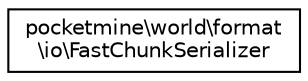 digraph "Graphical Class Hierarchy"
{
 // INTERACTIVE_SVG=YES
 // LATEX_PDF_SIZE
  edge [fontname="Helvetica",fontsize="10",labelfontname="Helvetica",labelfontsize="10"];
  node [fontname="Helvetica",fontsize="10",shape=record];
  rankdir="LR";
  Node0 [label="pocketmine\\world\\format\l\\io\\FastChunkSerializer",height=0.2,width=0.4,color="black", fillcolor="white", style="filled",URL="$d3/d4d/classpocketmine_1_1world_1_1format_1_1io_1_1_fast_chunk_serializer.html",tooltip=" "];
}
